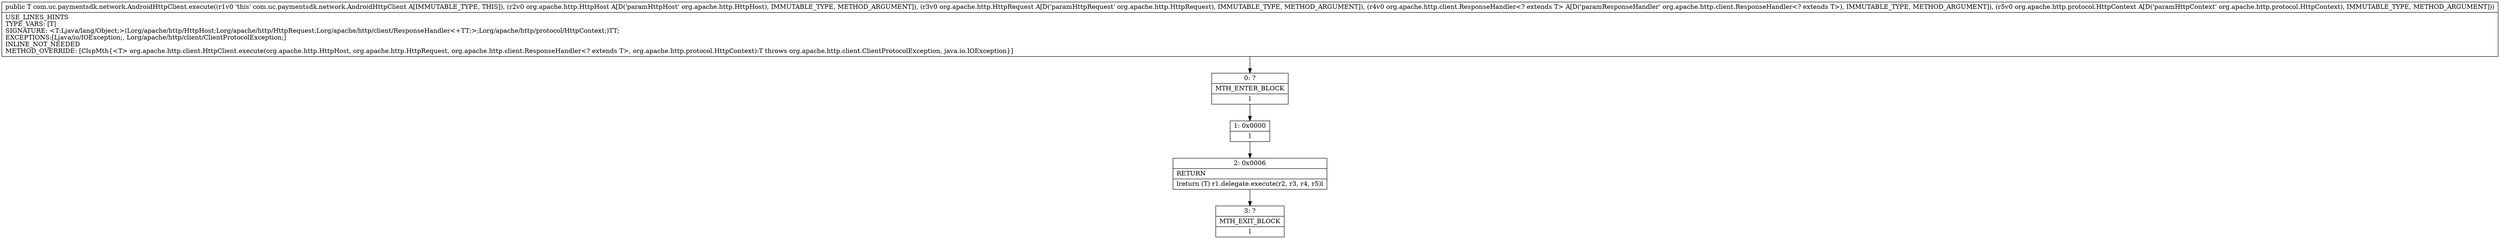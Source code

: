 digraph "CFG forcom.uc.paymentsdk.network.AndroidHttpClient.execute(Lorg\/apache\/http\/HttpHost;Lorg\/apache\/http\/HttpRequest;Lorg\/apache\/http\/client\/ResponseHandler;Lorg\/apache\/http\/protocol\/HttpContext;)Ljava\/lang\/Object;" {
Node_0 [shape=record,label="{0\:\ ?|MTH_ENTER_BLOCK\l|l}"];
Node_1 [shape=record,label="{1\:\ 0x0000|l}"];
Node_2 [shape=record,label="{2\:\ 0x0006|RETURN\l|lreturn (T) r1.delegate.execute(r2, r3, r4, r5)l}"];
Node_3 [shape=record,label="{3\:\ ?|MTH_EXIT_BLOCK\l|l}"];
MethodNode[shape=record,label="{public T com.uc.paymentsdk.network.AndroidHttpClient.execute((r1v0 'this' com.uc.paymentsdk.network.AndroidHttpClient A[IMMUTABLE_TYPE, THIS]), (r2v0 org.apache.http.HttpHost A[D('paramHttpHost' org.apache.http.HttpHost), IMMUTABLE_TYPE, METHOD_ARGUMENT]), (r3v0 org.apache.http.HttpRequest A[D('paramHttpRequest' org.apache.http.HttpRequest), IMMUTABLE_TYPE, METHOD_ARGUMENT]), (r4v0 org.apache.http.client.ResponseHandler\<? extends T\> A[D('paramResponseHandler' org.apache.http.client.ResponseHandler\<? extends T\>), IMMUTABLE_TYPE, METHOD_ARGUMENT]), (r5v0 org.apache.http.protocol.HttpContext A[D('paramHttpContext' org.apache.http.protocol.HttpContext), IMMUTABLE_TYPE, METHOD_ARGUMENT]))  | USE_LINES_HINTS\lTYPE_VARS: [T]\lSIGNATURE: \<T:Ljava\/lang\/Object;\>(Lorg\/apache\/http\/HttpHost;Lorg\/apache\/http\/HttpRequest;Lorg\/apache\/http\/client\/ResponseHandler\<+TT;\>;Lorg\/apache\/http\/protocol\/HttpContext;)TT;\lEXCEPTIONS:[Ljava\/io\/IOException;, Lorg\/apache\/http\/client\/ClientProtocolException;]\lINLINE_NOT_NEEDED\lMETHOD_OVERRIDE: [ClspMth\{\<T\> org.apache.http.client.HttpClient.execute(org.apache.http.HttpHost, org.apache.http.HttpRequest, org.apache.http.client.ResponseHandler\<? extends T\>, org.apache.http.protocol.HttpContext):T throws org.apache.http.client.ClientProtocolException, java.io.IOException\}]\l}"];
MethodNode -> Node_0;
Node_0 -> Node_1;
Node_1 -> Node_2;
Node_2 -> Node_3;
}

